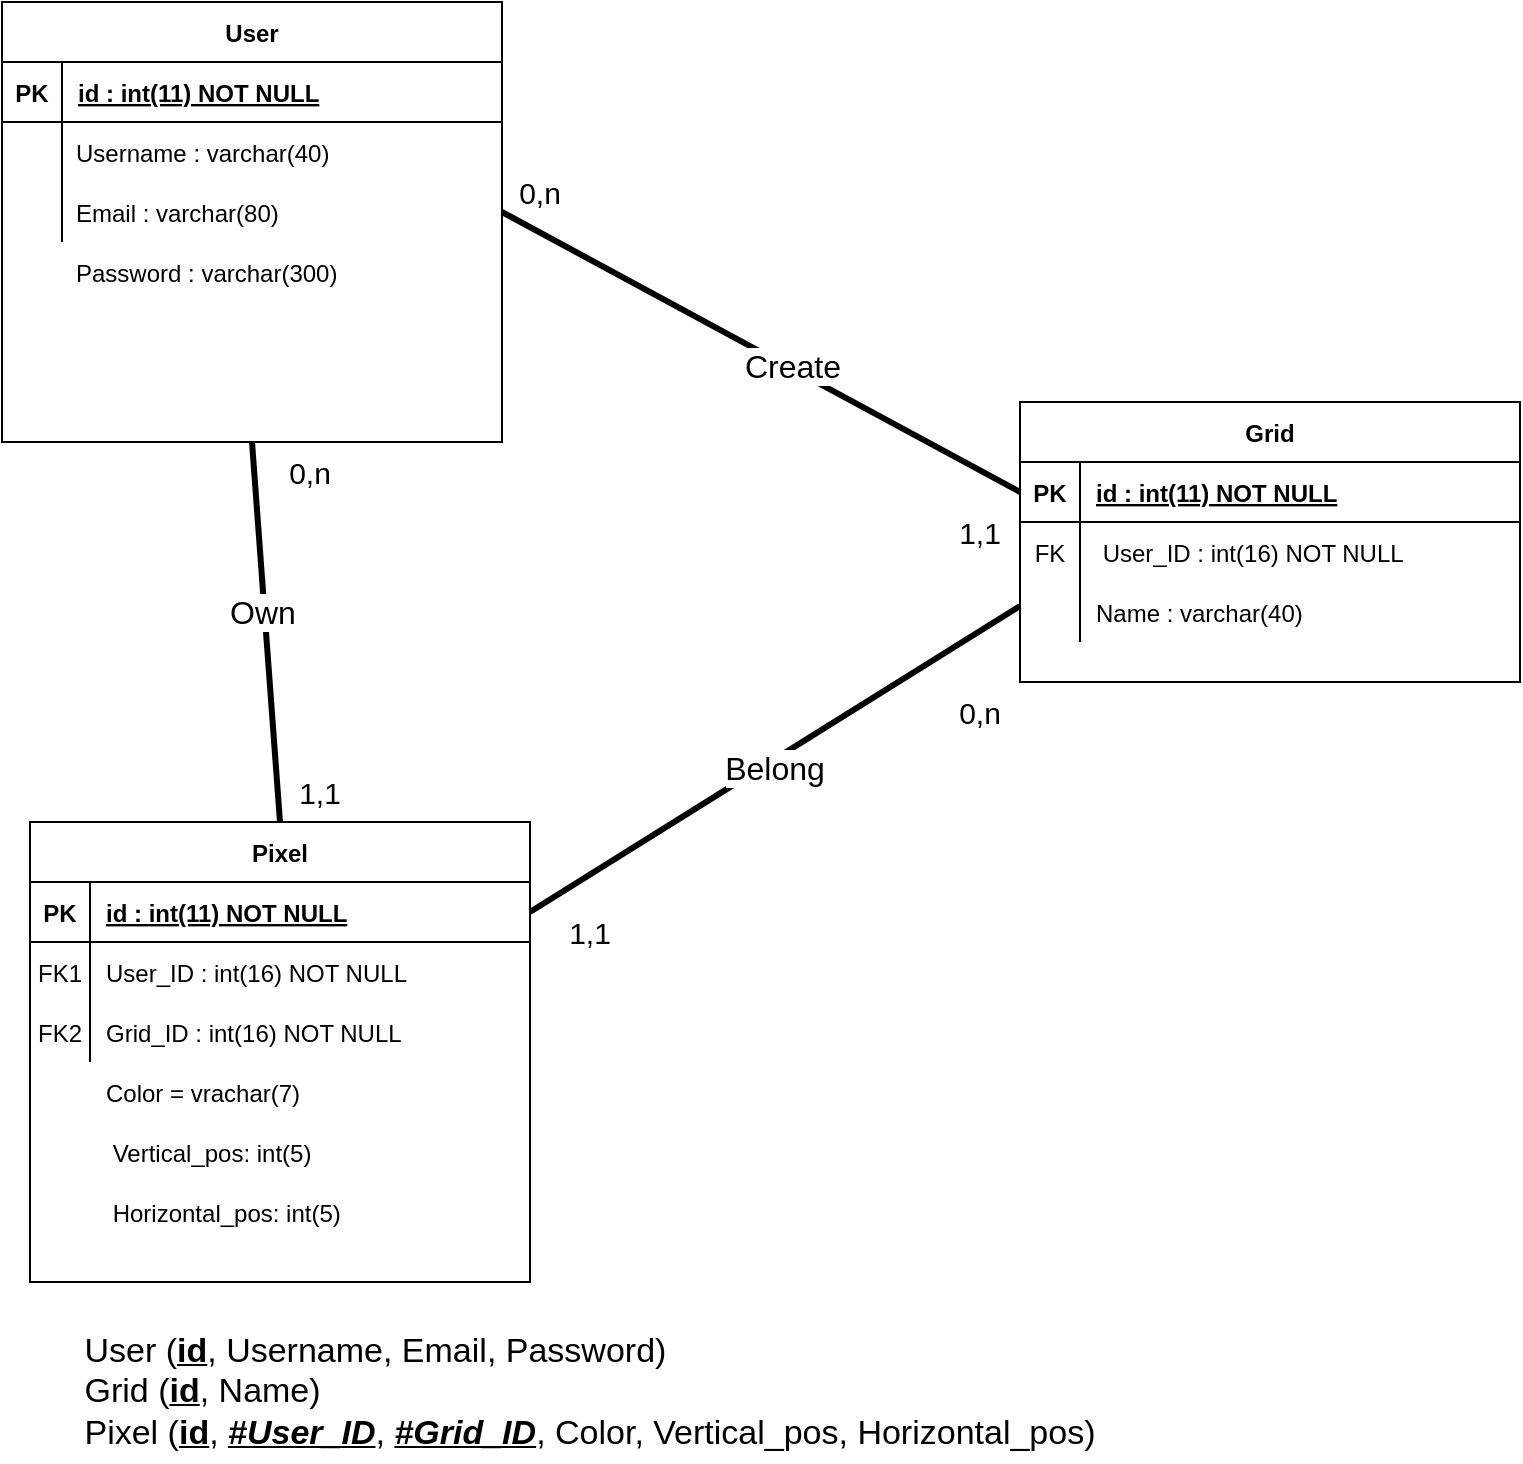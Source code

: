 <mxfile version="24.4.8" type="device">
  <diagram id="R2lEEEUBdFMjLlhIrx00" name="Page-1">
    <mxGraphModel dx="615" dy="375" grid="1" gridSize="10" guides="1" tooltips="1" connect="1" arrows="1" fold="1" page="1" pageScale="1" pageWidth="850" pageHeight="1100" math="0" shadow="0" extFonts="Permanent Marker^https://fonts.googleapis.com/css?family=Permanent+Marker">
      <root>
        <mxCell id="0" />
        <mxCell id="1" parent="0" />
        <mxCell id="YgoyS4IO4GLvT9IuRHSE-31" value="Username : varchar(40)" style="shape=partialRectangle;overflow=hidden;connectable=0;fillColor=none;top=0;left=0;bottom=0;right=0;align=left;spacingLeft=6;" parent="1" vertex="1">
          <mxGeometry x="80" y="150" width="220" height="30" as="geometry">
            <mxRectangle width="220" height="30" as="alternateBounds" />
          </mxGeometry>
        </mxCell>
        <mxCell id="YgoyS4IO4GLvT9IuRHSE-1" value="User" style="shape=table;startSize=30;container=1;collapsible=1;childLayout=tableLayout;fixedRows=1;rowLines=0;fontStyle=1;align=center;resizeLast=1;" parent="1" vertex="1">
          <mxGeometry x="51" y="90" width="250" height="220" as="geometry" />
        </mxCell>
        <mxCell id="YgoyS4IO4GLvT9IuRHSE-2" value="" style="shape=partialRectangle;collapsible=0;dropTarget=0;pointerEvents=0;fillColor=none;points=[[0,0.5],[1,0.5]];portConstraint=eastwest;top=0;left=0;right=0;bottom=1;" parent="YgoyS4IO4GLvT9IuRHSE-1" vertex="1">
          <mxGeometry y="30" width="250" height="30" as="geometry" />
        </mxCell>
        <mxCell id="YgoyS4IO4GLvT9IuRHSE-3" value="PK" style="shape=partialRectangle;overflow=hidden;connectable=0;fillColor=none;top=0;left=0;bottom=0;right=0;fontStyle=1;" parent="YgoyS4IO4GLvT9IuRHSE-2" vertex="1">
          <mxGeometry width="30" height="30" as="geometry">
            <mxRectangle width="30" height="30" as="alternateBounds" />
          </mxGeometry>
        </mxCell>
        <mxCell id="YgoyS4IO4GLvT9IuRHSE-4" value="id : int(11) NOT NULL" style="shape=partialRectangle;overflow=hidden;connectable=0;fillColor=none;top=0;left=0;bottom=0;right=0;align=left;spacingLeft=6;fontStyle=5;" parent="YgoyS4IO4GLvT9IuRHSE-2" vertex="1">
          <mxGeometry x="30" width="220" height="30" as="geometry">
            <mxRectangle width="220" height="30" as="alternateBounds" />
          </mxGeometry>
        </mxCell>
        <mxCell id="YgoyS4IO4GLvT9IuRHSE-5" value="" style="shape=partialRectangle;collapsible=0;dropTarget=0;pointerEvents=0;fillColor=none;points=[[0,0.5],[1,0.5]];portConstraint=eastwest;top=0;left=0;right=0;bottom=0;" parent="YgoyS4IO4GLvT9IuRHSE-1" vertex="1">
          <mxGeometry y="60" width="250" height="30" as="geometry" />
        </mxCell>
        <mxCell id="YgoyS4IO4GLvT9IuRHSE-6" value="" style="shape=partialRectangle;overflow=hidden;connectable=0;fillColor=none;top=0;left=0;bottom=0;right=0;" parent="YgoyS4IO4GLvT9IuRHSE-5" vertex="1">
          <mxGeometry width="30" height="30" as="geometry">
            <mxRectangle width="30" height="30" as="alternateBounds" />
          </mxGeometry>
        </mxCell>
        <mxCell id="YgoyS4IO4GLvT9IuRHSE-7" value="" style="shape=partialRectangle;overflow=hidden;connectable=0;fillColor=none;top=0;left=0;bottom=0;right=0;align=left;spacingLeft=6;fontStyle=0" parent="YgoyS4IO4GLvT9IuRHSE-5" vertex="1">
          <mxGeometry x="30" width="220" height="30" as="geometry">
            <mxRectangle width="220" height="30" as="alternateBounds" />
          </mxGeometry>
        </mxCell>
        <mxCell id="YgoyS4IO4GLvT9IuRHSE-8" value="" style="shape=partialRectangle;collapsible=0;dropTarget=0;pointerEvents=0;fillColor=none;points=[[0,0.5],[1,0.5]];portConstraint=eastwest;top=0;left=0;right=0;bottom=0;" parent="YgoyS4IO4GLvT9IuRHSE-1" vertex="1">
          <mxGeometry y="90" width="250" height="30" as="geometry" />
        </mxCell>
        <mxCell id="YgoyS4IO4GLvT9IuRHSE-9" value="" style="shape=partialRectangle;overflow=hidden;connectable=0;fillColor=none;top=0;left=0;bottom=0;right=0;" parent="YgoyS4IO4GLvT9IuRHSE-8" vertex="1">
          <mxGeometry width="30" height="30" as="geometry">
            <mxRectangle width="30" height="30" as="alternateBounds" />
          </mxGeometry>
        </mxCell>
        <mxCell id="YgoyS4IO4GLvT9IuRHSE-10" value="" style="shape=partialRectangle;overflow=hidden;connectable=0;fillColor=none;top=0;left=0;bottom=0;right=0;align=left;spacingLeft=6;fontStyle=0" parent="YgoyS4IO4GLvT9IuRHSE-8" vertex="1">
          <mxGeometry x="30" width="220" height="30" as="geometry">
            <mxRectangle width="220" height="30" as="alternateBounds" />
          </mxGeometry>
        </mxCell>
        <mxCell id="YgoyS4IO4GLvT9IuRHSE-63" value="Email : varchar(80)" style="shape=partialRectangle;overflow=hidden;connectable=0;fillColor=none;top=0;left=0;bottom=0;right=0;align=left;spacingLeft=6;" parent="1" vertex="1">
          <mxGeometry x="80" y="180" width="220" height="30" as="geometry">
            <mxRectangle width="220" height="30" as="alternateBounds" />
          </mxGeometry>
        </mxCell>
        <mxCell id="YgoyS4IO4GLvT9IuRHSE-65" value="Grid" style="shape=table;startSize=30;container=1;collapsible=1;childLayout=tableLayout;fixedRows=1;rowLines=0;fontStyle=1;align=center;resizeLast=1;" parent="1" vertex="1">
          <mxGeometry x="560" y="290" width="250" height="140" as="geometry" />
        </mxCell>
        <mxCell id="YgoyS4IO4GLvT9IuRHSE-66" value="" style="shape=partialRectangle;collapsible=0;dropTarget=0;pointerEvents=0;fillColor=none;points=[[0,0.5],[1,0.5]];portConstraint=eastwest;top=0;left=0;right=0;bottom=1;" parent="YgoyS4IO4GLvT9IuRHSE-65" vertex="1">
          <mxGeometry y="30" width="250" height="30" as="geometry" />
        </mxCell>
        <mxCell id="YgoyS4IO4GLvT9IuRHSE-67" value="PK" style="shape=partialRectangle;overflow=hidden;connectable=0;fillColor=none;top=0;left=0;bottom=0;right=0;fontStyle=1;" parent="YgoyS4IO4GLvT9IuRHSE-66" vertex="1">
          <mxGeometry width="30" height="30" as="geometry">
            <mxRectangle width="30" height="30" as="alternateBounds" />
          </mxGeometry>
        </mxCell>
        <mxCell id="YgoyS4IO4GLvT9IuRHSE-68" value="id : int(11) NOT NULL" style="shape=partialRectangle;overflow=hidden;connectable=0;fillColor=none;top=0;left=0;bottom=0;right=0;align=left;spacingLeft=6;fontStyle=5;" parent="YgoyS4IO4GLvT9IuRHSE-66" vertex="1">
          <mxGeometry x="30" width="220" height="30" as="geometry">
            <mxRectangle width="220" height="30" as="alternateBounds" />
          </mxGeometry>
        </mxCell>
        <mxCell id="YgoyS4IO4GLvT9IuRHSE-69" value="" style="shape=partialRectangle;collapsible=0;dropTarget=0;pointerEvents=0;fillColor=none;points=[[0,0.5],[1,0.5]];portConstraint=eastwest;top=0;left=0;right=0;bottom=0;" parent="YgoyS4IO4GLvT9IuRHSE-65" vertex="1">
          <mxGeometry y="60" width="250" height="30" as="geometry" />
        </mxCell>
        <mxCell id="YgoyS4IO4GLvT9IuRHSE-70" value="FK" style="shape=partialRectangle;overflow=hidden;connectable=0;fillColor=none;top=0;left=0;bottom=0;right=0;" parent="YgoyS4IO4GLvT9IuRHSE-69" vertex="1">
          <mxGeometry width="30" height="30" as="geometry">
            <mxRectangle width="30" height="30" as="alternateBounds" />
          </mxGeometry>
        </mxCell>
        <mxCell id="YgoyS4IO4GLvT9IuRHSE-71" value="" style="shape=partialRectangle;overflow=hidden;connectable=0;fillColor=none;top=0;left=0;bottom=0;right=0;align=left;spacingLeft=6;" parent="YgoyS4IO4GLvT9IuRHSE-69" vertex="1">
          <mxGeometry x="30" width="220" height="30" as="geometry">
            <mxRectangle width="220" height="30" as="alternateBounds" />
          </mxGeometry>
        </mxCell>
        <mxCell id="YgoyS4IO4GLvT9IuRHSE-72" value="" style="shape=partialRectangle;collapsible=0;dropTarget=0;pointerEvents=0;fillColor=none;points=[[0,0.5],[1,0.5]];portConstraint=eastwest;top=0;left=0;right=0;bottom=0;" parent="YgoyS4IO4GLvT9IuRHSE-65" vertex="1">
          <mxGeometry y="90" width="250" height="30" as="geometry" />
        </mxCell>
        <mxCell id="YgoyS4IO4GLvT9IuRHSE-73" value="" style="shape=partialRectangle;overflow=hidden;connectable=0;fillColor=none;top=0;left=0;bottom=0;right=0;" parent="YgoyS4IO4GLvT9IuRHSE-72" vertex="1">
          <mxGeometry width="30" height="30" as="geometry">
            <mxRectangle width="30" height="30" as="alternateBounds" />
          </mxGeometry>
        </mxCell>
        <mxCell id="YgoyS4IO4GLvT9IuRHSE-74" value="" style="shape=partialRectangle;overflow=hidden;connectable=0;fillColor=none;top=0;left=0;bottom=0;right=0;align=left;spacingLeft=6;" parent="YgoyS4IO4GLvT9IuRHSE-72" vertex="1">
          <mxGeometry x="30" width="220" height="30" as="geometry">
            <mxRectangle width="220" height="30" as="alternateBounds" />
          </mxGeometry>
        </mxCell>
        <mxCell id="YgoyS4IO4GLvT9IuRHSE-76" value="" style="shape=partialRectangle;overflow=hidden;connectable=0;fillColor=none;top=0;left=0;bottom=0;right=0;align=left;spacingLeft=6;" parent="1" vertex="1">
          <mxGeometry x="95" y="540" width="220" height="30" as="geometry">
            <mxRectangle width="220" height="30" as="alternateBounds" />
          </mxGeometry>
        </mxCell>
        <mxCell id="YgoyS4IO4GLvT9IuRHSE-77" value="Pixel" style="shape=table;startSize=30;container=1;collapsible=1;childLayout=tableLayout;fixedRows=1;rowLines=0;fontStyle=1;align=center;resizeLast=1;" parent="1" vertex="1">
          <mxGeometry x="65" y="500" width="250" height="230" as="geometry" />
        </mxCell>
        <mxCell id="YgoyS4IO4GLvT9IuRHSE-78" value="" style="shape=partialRectangle;collapsible=0;dropTarget=0;pointerEvents=0;fillColor=none;points=[[0,0.5],[1,0.5]];portConstraint=eastwest;top=0;left=0;right=0;bottom=1;" parent="YgoyS4IO4GLvT9IuRHSE-77" vertex="1">
          <mxGeometry y="30" width="250" height="30" as="geometry" />
        </mxCell>
        <mxCell id="YgoyS4IO4GLvT9IuRHSE-79" value="PK" style="shape=partialRectangle;overflow=hidden;connectable=0;fillColor=none;top=0;left=0;bottom=0;right=0;fontStyle=1;" parent="YgoyS4IO4GLvT9IuRHSE-78" vertex="1">
          <mxGeometry width="30" height="30" as="geometry">
            <mxRectangle width="30" height="30" as="alternateBounds" />
          </mxGeometry>
        </mxCell>
        <mxCell id="YgoyS4IO4GLvT9IuRHSE-80" value="id : int(11) NOT NULL" style="shape=partialRectangle;overflow=hidden;connectable=0;fillColor=none;top=0;left=0;bottom=0;right=0;align=left;spacingLeft=6;fontStyle=5;" parent="YgoyS4IO4GLvT9IuRHSE-78" vertex="1">
          <mxGeometry x="30" width="220" height="30" as="geometry">
            <mxRectangle width="220" height="30" as="alternateBounds" />
          </mxGeometry>
        </mxCell>
        <mxCell id="YgoyS4IO4GLvT9IuRHSE-81" value="" style="shape=partialRectangle;collapsible=0;dropTarget=0;pointerEvents=0;fillColor=none;points=[[0,0.5],[1,0.5]];portConstraint=eastwest;top=0;left=0;right=0;bottom=0;" parent="YgoyS4IO4GLvT9IuRHSE-77" vertex="1">
          <mxGeometry y="60" width="250" height="30" as="geometry" />
        </mxCell>
        <mxCell id="YgoyS4IO4GLvT9IuRHSE-82" value="FK1" style="shape=partialRectangle;overflow=hidden;connectable=0;fillColor=none;top=0;left=0;bottom=0;right=0;" parent="YgoyS4IO4GLvT9IuRHSE-81" vertex="1">
          <mxGeometry width="30" height="30" as="geometry">
            <mxRectangle width="30" height="30" as="alternateBounds" />
          </mxGeometry>
        </mxCell>
        <mxCell id="YgoyS4IO4GLvT9IuRHSE-83" value="User_ID : int(16) NOT NULL" style="shape=partialRectangle;overflow=hidden;connectable=0;fillColor=none;top=0;left=0;bottom=0;right=0;align=left;spacingLeft=6;" parent="YgoyS4IO4GLvT9IuRHSE-81" vertex="1">
          <mxGeometry x="30" width="220" height="30" as="geometry">
            <mxRectangle width="220" height="30" as="alternateBounds" />
          </mxGeometry>
        </mxCell>
        <mxCell id="YgoyS4IO4GLvT9IuRHSE-84" value="" style="shape=partialRectangle;collapsible=0;dropTarget=0;pointerEvents=0;fillColor=none;points=[[0,0.5],[1,0.5]];portConstraint=eastwest;top=0;left=0;right=0;bottom=0;" parent="YgoyS4IO4GLvT9IuRHSE-77" vertex="1">
          <mxGeometry y="90" width="250" height="30" as="geometry" />
        </mxCell>
        <mxCell id="YgoyS4IO4GLvT9IuRHSE-85" value="FK2" style="shape=partialRectangle;overflow=hidden;connectable=0;fillColor=none;top=0;left=0;bottom=0;right=0;" parent="YgoyS4IO4GLvT9IuRHSE-84" vertex="1">
          <mxGeometry width="30" height="30" as="geometry">
            <mxRectangle width="30" height="30" as="alternateBounds" />
          </mxGeometry>
        </mxCell>
        <mxCell id="YgoyS4IO4GLvT9IuRHSE-86" value="Grid_ID : int(16) NOT NULL" style="shape=partialRectangle;overflow=hidden;connectable=0;fillColor=none;top=0;left=0;bottom=0;right=0;align=left;spacingLeft=6;" parent="YgoyS4IO4GLvT9IuRHSE-84" vertex="1">
          <mxGeometry x="30" width="220" height="30" as="geometry">
            <mxRectangle width="220" height="30" as="alternateBounds" />
          </mxGeometry>
        </mxCell>
        <mxCell id="YgoyS4IO4GLvT9IuRHSE-87" value="" style="shape=partialRectangle;overflow=hidden;connectable=0;fillColor=none;top=0;left=0;bottom=0;right=0;align=left;spacingLeft=6;" parent="1" vertex="1">
          <mxGeometry x="95" y="620" width="220" height="30" as="geometry">
            <mxRectangle width="220" height="30" as="alternateBounds" />
          </mxGeometry>
        </mxCell>
        <mxCell id="YgoyS4IO4GLvT9IuRHSE-88" value=" Vertical_pos: int(5)" style="shape=partialRectangle;overflow=hidden;connectable=0;fillColor=none;top=0;left=0;bottom=0;right=0;align=left;spacingLeft=6;" parent="1" vertex="1">
          <mxGeometry x="95" y="650" width="220" height="30" as="geometry">
            <mxRectangle width="220" height="30" as="alternateBounds" />
          </mxGeometry>
        </mxCell>
        <mxCell id="YgoyS4IO4GLvT9IuRHSE-89" value="" style="endArrow=none;html=1;rounded=0;exitX=1;exitY=0.5;exitDx=0;exitDy=0;entryX=0;entryY=0.5;entryDx=0;entryDy=0;strokeWidth=3;" parent="1" source="YgoyS4IO4GLvT9IuRHSE-8" target="YgoyS4IO4GLvT9IuRHSE-66" edge="1">
          <mxGeometry width="50" height="50" relative="1" as="geometry">
            <mxPoint x="400" y="310" as="sourcePoint" />
            <mxPoint x="450" y="260" as="targetPoint" />
          </mxGeometry>
        </mxCell>
        <mxCell id="YgoyS4IO4GLvT9IuRHSE-92" value="Create" style="edgeLabel;html=1;align=center;verticalAlign=middle;resizable=0;points=[];fontSize=16;" parent="YgoyS4IO4GLvT9IuRHSE-89" vertex="1" connectable="0">
          <mxGeometry x="0.112" y="1" relative="1" as="geometry">
            <mxPoint as="offset" />
          </mxGeometry>
        </mxCell>
        <mxCell id="YgoyS4IO4GLvT9IuRHSE-90" value="" style="endArrow=none;html=1;rounded=0;entryX=-0.004;entryY=0.233;entryDx=0;entryDy=0;entryPerimeter=0;strokeWidth=3;exitX=1;exitY=0.5;exitDx=0;exitDy=0;" parent="1" source="YgoyS4IO4GLvT9IuRHSE-78" edge="1">
          <mxGeometry width="50" height="50" relative="1" as="geometry">
            <mxPoint x="320" y="570" as="sourcePoint" />
            <mxPoint x="560" y="392" as="targetPoint" />
          </mxGeometry>
        </mxCell>
        <mxCell id="YgoyS4IO4GLvT9IuRHSE-98" value="Belong" style="edgeLabel;html=1;align=center;verticalAlign=middle;resizable=0;points=[];fontSize=16;" parent="YgoyS4IO4GLvT9IuRHSE-90" vertex="1" connectable="0">
          <mxGeometry x="-0.016" y="-3" relative="1" as="geometry">
            <mxPoint as="offset" />
          </mxGeometry>
        </mxCell>
        <mxCell id="YgoyS4IO4GLvT9IuRHSE-93" value="" style="endArrow=none;html=1;rounded=0;entryX=0.5;entryY=1;entryDx=0;entryDy=0;strokeWidth=3;exitX=0.5;exitY=0;exitDx=0;exitDy=0;" parent="1" source="YgoyS4IO4GLvT9IuRHSE-77" target="YgoyS4IO4GLvT9IuRHSE-1" edge="1">
          <mxGeometry width="50" height="50" relative="1" as="geometry">
            <mxPoint x="170" y="500" as="sourcePoint" />
            <mxPoint x="415" y="347" as="targetPoint" />
          </mxGeometry>
        </mxCell>
        <mxCell id="YgoyS4IO4GLvT9IuRHSE-97" value="Own" style="edgeLabel;html=1;align=center;verticalAlign=middle;resizable=0;points=[];fontSize=16;" parent="YgoyS4IO4GLvT9IuRHSE-93" vertex="1" connectable="0">
          <mxGeometry x="0.115" y="1" relative="1" as="geometry">
            <mxPoint as="offset" />
          </mxGeometry>
        </mxCell>
        <mxCell id="YgoyS4IO4GLvT9IuRHSE-99" value="0,n" style="text;html=1;align=center;verticalAlign=middle;whiteSpace=wrap;rounded=0;fontSize=15;" parent="1" vertex="1">
          <mxGeometry x="290" y="170" width="60" height="30" as="geometry" />
        </mxCell>
        <mxCell id="YgoyS4IO4GLvT9IuRHSE-100" value="1,1" style="text;html=1;align=center;verticalAlign=middle;whiteSpace=wrap;rounded=0;fontSize=15;" parent="1" vertex="1">
          <mxGeometry x="510" y="340" width="60" height="30" as="geometry" />
        </mxCell>
        <mxCell id="YgoyS4IO4GLvT9IuRHSE-101" value="0,n" style="text;html=1;align=center;verticalAlign=middle;whiteSpace=wrap;rounded=0;fontSize=15;" parent="1" vertex="1">
          <mxGeometry x="510" y="430" width="60" height="30" as="geometry" />
        </mxCell>
        <mxCell id="YgoyS4IO4GLvT9IuRHSE-102" value="1,1" style="text;html=1;align=center;verticalAlign=middle;whiteSpace=wrap;rounded=0;fontSize=15;" parent="1" vertex="1">
          <mxGeometry x="315" y="540" width="60" height="30" as="geometry" />
        </mxCell>
        <mxCell id="YgoyS4IO4GLvT9IuRHSE-103" value="1,1" style="text;html=1;align=center;verticalAlign=middle;whiteSpace=wrap;rounded=0;fontSize=15;" parent="1" vertex="1">
          <mxGeometry x="180" y="470" width="60" height="30" as="geometry" />
        </mxCell>
        <mxCell id="YgoyS4IO4GLvT9IuRHSE-104" value="0,n" style="text;html=1;align=center;verticalAlign=middle;whiteSpace=wrap;rounded=0;fontSize=15;" parent="1" vertex="1">
          <mxGeometry x="175" y="310" width="60" height="30" as="geometry" />
        </mxCell>
        <mxCell id="Ef7Ik8033fKD6349hz7p-1" value="Password : varchar(300)" style="shape=partialRectangle;overflow=hidden;connectable=0;fillColor=none;top=0;left=0;bottom=0;right=0;align=left;spacingLeft=6;" parent="1" vertex="1">
          <mxGeometry x="80" y="210" width="220" height="30" as="geometry">
            <mxRectangle width="220" height="30" as="alternateBounds" />
          </mxGeometry>
        </mxCell>
        <mxCell id="Ef7Ik8033fKD6349hz7p-2" value="&lt;div style=&quot;text-align: left;&quot;&gt;&lt;span style=&quot;font-size: 17px; background-color: initial;&quot;&gt;User (&lt;u&gt;&lt;b&gt;id&lt;/b&gt;&lt;/u&gt;, Username, Email, Password)&lt;/span&gt;&lt;/div&gt;&lt;font style=&quot;font-size: 17px;&quot;&gt;&lt;div style=&quot;text-align: left;&quot;&gt;&lt;span style=&quot;background-color: initial;&quot;&gt;Grid (&lt;u&gt;&lt;b&gt;id&lt;/b&gt;&lt;/u&gt;, Name)&lt;/span&gt;&lt;/div&gt;&lt;div style=&quot;text-align: left;&quot;&gt;&lt;span style=&quot;background-color: initial;&quot;&gt;Pixel (&lt;u&gt;&lt;b&gt;id&lt;/b&gt;&lt;/u&gt;, &lt;b&gt;&lt;i&gt;&lt;u&gt;#User_ID&lt;/u&gt;&lt;/i&gt;&lt;/b&gt;,&amp;nbsp;&lt;b&gt;&lt;i&gt;&lt;u&gt;#Grid_ID&lt;/u&gt;&lt;/i&gt;&lt;/b&gt;, Color, Vertical_pos, Horizontal_pos)&lt;/span&gt;&lt;/div&gt;&lt;/font&gt;" style="text;html=1;align=center;verticalAlign=middle;whiteSpace=wrap;rounded=0;" parent="1" vertex="1">
          <mxGeometry x="60" y="750" width="570" height="70" as="geometry" />
        </mxCell>
        <mxCell id="Ef7Ik8033fKD6349hz7p-3" value="Color = vrachar(7)" style="shape=partialRectangle;overflow=hidden;connectable=0;fillColor=none;top=0;left=0;bottom=0;right=0;align=left;spacingLeft=6;" parent="1" vertex="1">
          <mxGeometry x="95" y="620" width="220" height="30" as="geometry">
            <mxRectangle width="220" height="30" as="alternateBounds" />
          </mxGeometry>
        </mxCell>
        <mxCell id="Ef7Ik8033fKD6349hz7p-5" value="Name : varchar(40) " style="shape=partialRectangle;overflow=hidden;connectable=0;fillColor=none;top=0;left=0;bottom=0;right=0;align=left;spacingLeft=6;" parent="1" vertex="1">
          <mxGeometry x="590" y="380" width="220" height="30" as="geometry">
            <mxRectangle width="220" height="30" as="alternateBounds" />
          </mxGeometry>
        </mxCell>
        <mxCell id="Ef7Ik8033fKD6349hz7p-6" value=" User_ID : int(16) NOT NULL" style="shape=partialRectangle;overflow=hidden;connectable=0;fillColor=none;top=0;left=0;bottom=0;right=0;align=left;spacingLeft=6;" parent="1" vertex="1">
          <mxGeometry x="590" y="350" width="220" height="30" as="geometry">
            <mxRectangle width="220" height="30" as="alternateBounds" />
          </mxGeometry>
        </mxCell>
        <mxCell id="Ef7Ik8033fKD6349hz7p-10" value=" Horizontal_pos: int(5)" style="shape=partialRectangle;overflow=hidden;connectable=0;fillColor=none;top=0;left=0;bottom=0;right=0;align=left;spacingLeft=6;" parent="1" vertex="1">
          <mxGeometry x="95" y="680" width="220" height="30" as="geometry">
            <mxRectangle width="220" height="30" as="alternateBounds" />
          </mxGeometry>
        </mxCell>
      </root>
    </mxGraphModel>
  </diagram>
</mxfile>
